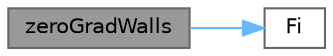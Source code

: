 digraph "zeroGradWalls"
{
 // LATEX_PDF_SIZE
  bgcolor="transparent";
  edge [fontname=Helvetica,fontsize=10,labelfontname=Helvetica,labelfontsize=10];
  node [fontname=Helvetica,fontsize=10,shape=box,height=0.2,width=0.4];
  rankdir="LR";
  Node1 [id="Node000001",label="zeroGradWalls",height=0.2,width=0.4,color="gray40", fillcolor="grey60", style="filled", fontcolor="black",tooltip=" "];
  Node1 -> Node2 [id="edge1_Node000001_Node000002",color="steelblue1",style="solid",tooltip=" "];
  Node2 [id="Node000002",label="Fi",height=0.2,width=0.4,color="grey40", fillcolor="white", style="filled",URL="$classFoam_1_1wallLubricationModel.html#a6a0d62074aed30d7b13f71fc652cdd71",tooltip=" "];
}
